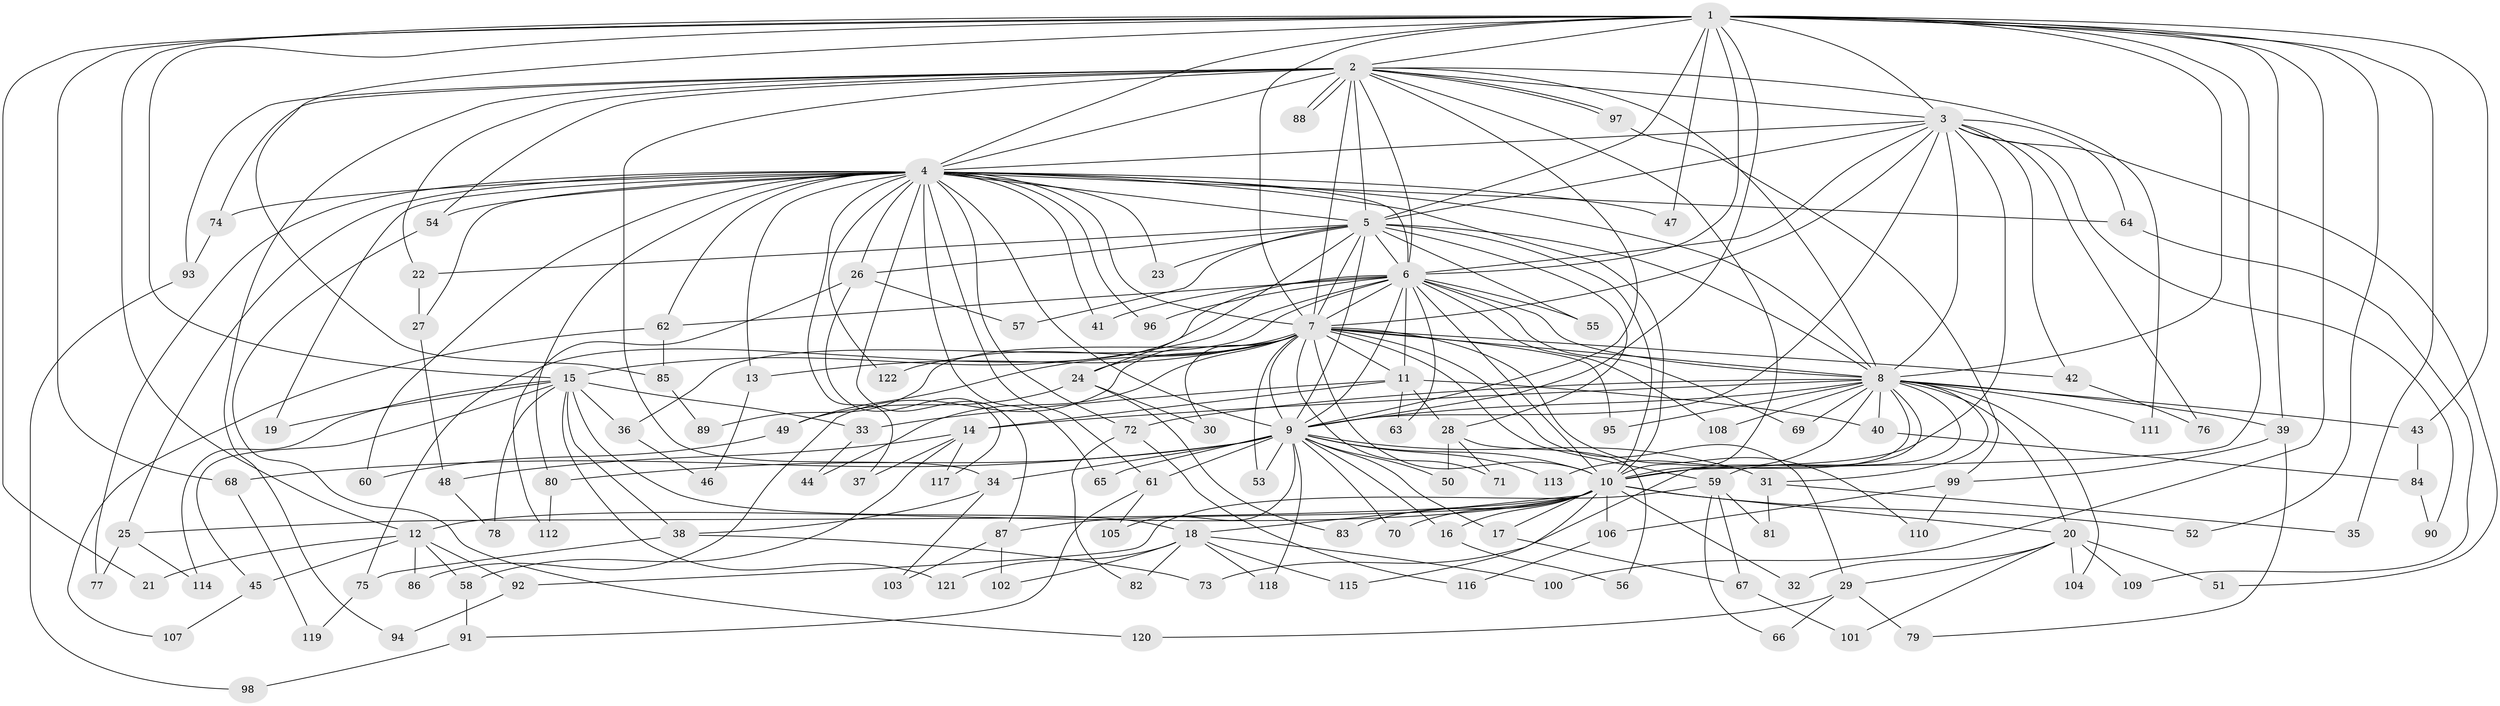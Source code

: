 // coarse degree distribution, {17: 0.013513513513513514, 16: 0.013513513513513514, 10: 0.013513513513513514, 30: 0.013513513513513514, 15: 0.013513513513513514, 20: 0.013513513513513514, 19: 0.013513513513513514, 27: 0.013513513513513514, 6: 0.02702702702702703, 8: 0.04054054054054054, 4: 0.0945945945945946, 13: 0.013513513513513514, 5: 0.04054054054054054, 3: 0.10810810810810811, 2: 0.5135135135135135, 9: 0.013513513513513514, 7: 0.02702702702702703, 1: 0.013513513513513514}
// Generated by graph-tools (version 1.1) at 2025/49/03/04/25 22:49:54]
// undirected, 122 vertices, 269 edges
graph export_dot {
  node [color=gray90,style=filled];
  1;
  2;
  3;
  4;
  5;
  6;
  7;
  8;
  9;
  10;
  11;
  12;
  13;
  14;
  15;
  16;
  17;
  18;
  19;
  20;
  21;
  22;
  23;
  24;
  25;
  26;
  27;
  28;
  29;
  30;
  31;
  32;
  33;
  34;
  35;
  36;
  37;
  38;
  39;
  40;
  41;
  42;
  43;
  44;
  45;
  46;
  47;
  48;
  49;
  50;
  51;
  52;
  53;
  54;
  55;
  56;
  57;
  58;
  59;
  60;
  61;
  62;
  63;
  64;
  65;
  66;
  67;
  68;
  69;
  70;
  71;
  72;
  73;
  74;
  75;
  76;
  77;
  78;
  79;
  80;
  81;
  82;
  83;
  84;
  85;
  86;
  87;
  88;
  89;
  90;
  91;
  92;
  93;
  94;
  95;
  96;
  97;
  98;
  99;
  100;
  101;
  102;
  103;
  104;
  105;
  106;
  107;
  108;
  109;
  110;
  111;
  112;
  113;
  114;
  115;
  116;
  117;
  118;
  119;
  120;
  121;
  122;
  1 -- 2;
  1 -- 3;
  1 -- 4;
  1 -- 5;
  1 -- 6;
  1 -- 7;
  1 -- 8;
  1 -- 9;
  1 -- 10;
  1 -- 12;
  1 -- 15;
  1 -- 21;
  1 -- 35;
  1 -- 39;
  1 -- 43;
  1 -- 47;
  1 -- 52;
  1 -- 68;
  1 -- 85;
  1 -- 100;
  2 -- 3;
  2 -- 4;
  2 -- 5;
  2 -- 6;
  2 -- 7;
  2 -- 8;
  2 -- 9;
  2 -- 10;
  2 -- 22;
  2 -- 34;
  2 -- 54;
  2 -- 74;
  2 -- 88;
  2 -- 88;
  2 -- 93;
  2 -- 94;
  2 -- 97;
  2 -- 97;
  2 -- 111;
  3 -- 4;
  3 -- 5;
  3 -- 6;
  3 -- 7;
  3 -- 8;
  3 -- 9;
  3 -- 10;
  3 -- 42;
  3 -- 51;
  3 -- 64;
  3 -- 76;
  3 -- 90;
  4 -- 5;
  4 -- 6;
  4 -- 7;
  4 -- 8;
  4 -- 9;
  4 -- 10;
  4 -- 13;
  4 -- 19;
  4 -- 23;
  4 -- 25;
  4 -- 26;
  4 -- 27;
  4 -- 37;
  4 -- 41;
  4 -- 47;
  4 -- 54;
  4 -- 60;
  4 -- 61;
  4 -- 62;
  4 -- 64;
  4 -- 65;
  4 -- 72;
  4 -- 74;
  4 -- 77;
  4 -- 80;
  4 -- 87;
  4 -- 96;
  4 -- 122;
  5 -- 6;
  5 -- 7;
  5 -- 8;
  5 -- 9;
  5 -- 10;
  5 -- 22;
  5 -- 23;
  5 -- 24;
  5 -- 26;
  5 -- 28;
  5 -- 55;
  5 -- 57;
  6 -- 7;
  6 -- 8;
  6 -- 9;
  6 -- 10;
  6 -- 11;
  6 -- 15;
  6 -- 36;
  6 -- 41;
  6 -- 55;
  6 -- 62;
  6 -- 63;
  6 -- 69;
  6 -- 75;
  6 -- 96;
  6 -- 108;
  7 -- 8;
  7 -- 9;
  7 -- 10;
  7 -- 11;
  7 -- 13;
  7 -- 24;
  7 -- 29;
  7 -- 30;
  7 -- 42;
  7 -- 44;
  7 -- 49;
  7 -- 53;
  7 -- 59;
  7 -- 71;
  7 -- 86;
  7 -- 89;
  7 -- 95;
  7 -- 110;
  7 -- 122;
  8 -- 9;
  8 -- 10;
  8 -- 14;
  8 -- 20;
  8 -- 31;
  8 -- 39;
  8 -- 40;
  8 -- 43;
  8 -- 59;
  8 -- 69;
  8 -- 72;
  8 -- 73;
  8 -- 95;
  8 -- 104;
  8 -- 108;
  8 -- 111;
  8 -- 113;
  9 -- 10;
  9 -- 16;
  9 -- 17;
  9 -- 31;
  9 -- 34;
  9 -- 50;
  9 -- 53;
  9 -- 61;
  9 -- 65;
  9 -- 68;
  9 -- 70;
  9 -- 80;
  9 -- 105;
  9 -- 113;
  9 -- 118;
  10 -- 12;
  10 -- 16;
  10 -- 17;
  10 -- 18;
  10 -- 20;
  10 -- 25;
  10 -- 32;
  10 -- 52;
  10 -- 70;
  10 -- 83;
  10 -- 87;
  10 -- 106;
  10 -- 115;
  11 -- 14;
  11 -- 28;
  11 -- 33;
  11 -- 40;
  11 -- 63;
  12 -- 21;
  12 -- 45;
  12 -- 58;
  12 -- 86;
  12 -- 92;
  13 -- 46;
  14 -- 37;
  14 -- 48;
  14 -- 58;
  14 -- 117;
  15 -- 18;
  15 -- 19;
  15 -- 33;
  15 -- 36;
  15 -- 38;
  15 -- 45;
  15 -- 78;
  15 -- 114;
  15 -- 121;
  16 -- 56;
  17 -- 67;
  18 -- 82;
  18 -- 100;
  18 -- 102;
  18 -- 115;
  18 -- 118;
  18 -- 121;
  20 -- 29;
  20 -- 32;
  20 -- 51;
  20 -- 101;
  20 -- 104;
  20 -- 109;
  22 -- 27;
  24 -- 30;
  24 -- 49;
  24 -- 83;
  25 -- 77;
  25 -- 114;
  26 -- 57;
  26 -- 112;
  26 -- 117;
  27 -- 48;
  28 -- 50;
  28 -- 56;
  28 -- 71;
  29 -- 66;
  29 -- 79;
  29 -- 120;
  31 -- 35;
  31 -- 81;
  33 -- 44;
  34 -- 38;
  34 -- 103;
  36 -- 46;
  38 -- 73;
  38 -- 75;
  39 -- 79;
  39 -- 99;
  40 -- 84;
  42 -- 76;
  43 -- 84;
  45 -- 107;
  48 -- 78;
  49 -- 60;
  54 -- 120;
  58 -- 91;
  59 -- 66;
  59 -- 67;
  59 -- 81;
  59 -- 92;
  61 -- 91;
  61 -- 105;
  62 -- 85;
  62 -- 107;
  64 -- 109;
  67 -- 101;
  68 -- 119;
  72 -- 82;
  72 -- 116;
  74 -- 93;
  75 -- 119;
  80 -- 112;
  84 -- 90;
  85 -- 89;
  87 -- 102;
  87 -- 103;
  91 -- 98;
  92 -- 94;
  93 -- 98;
  97 -- 99;
  99 -- 106;
  99 -- 110;
  106 -- 116;
}
